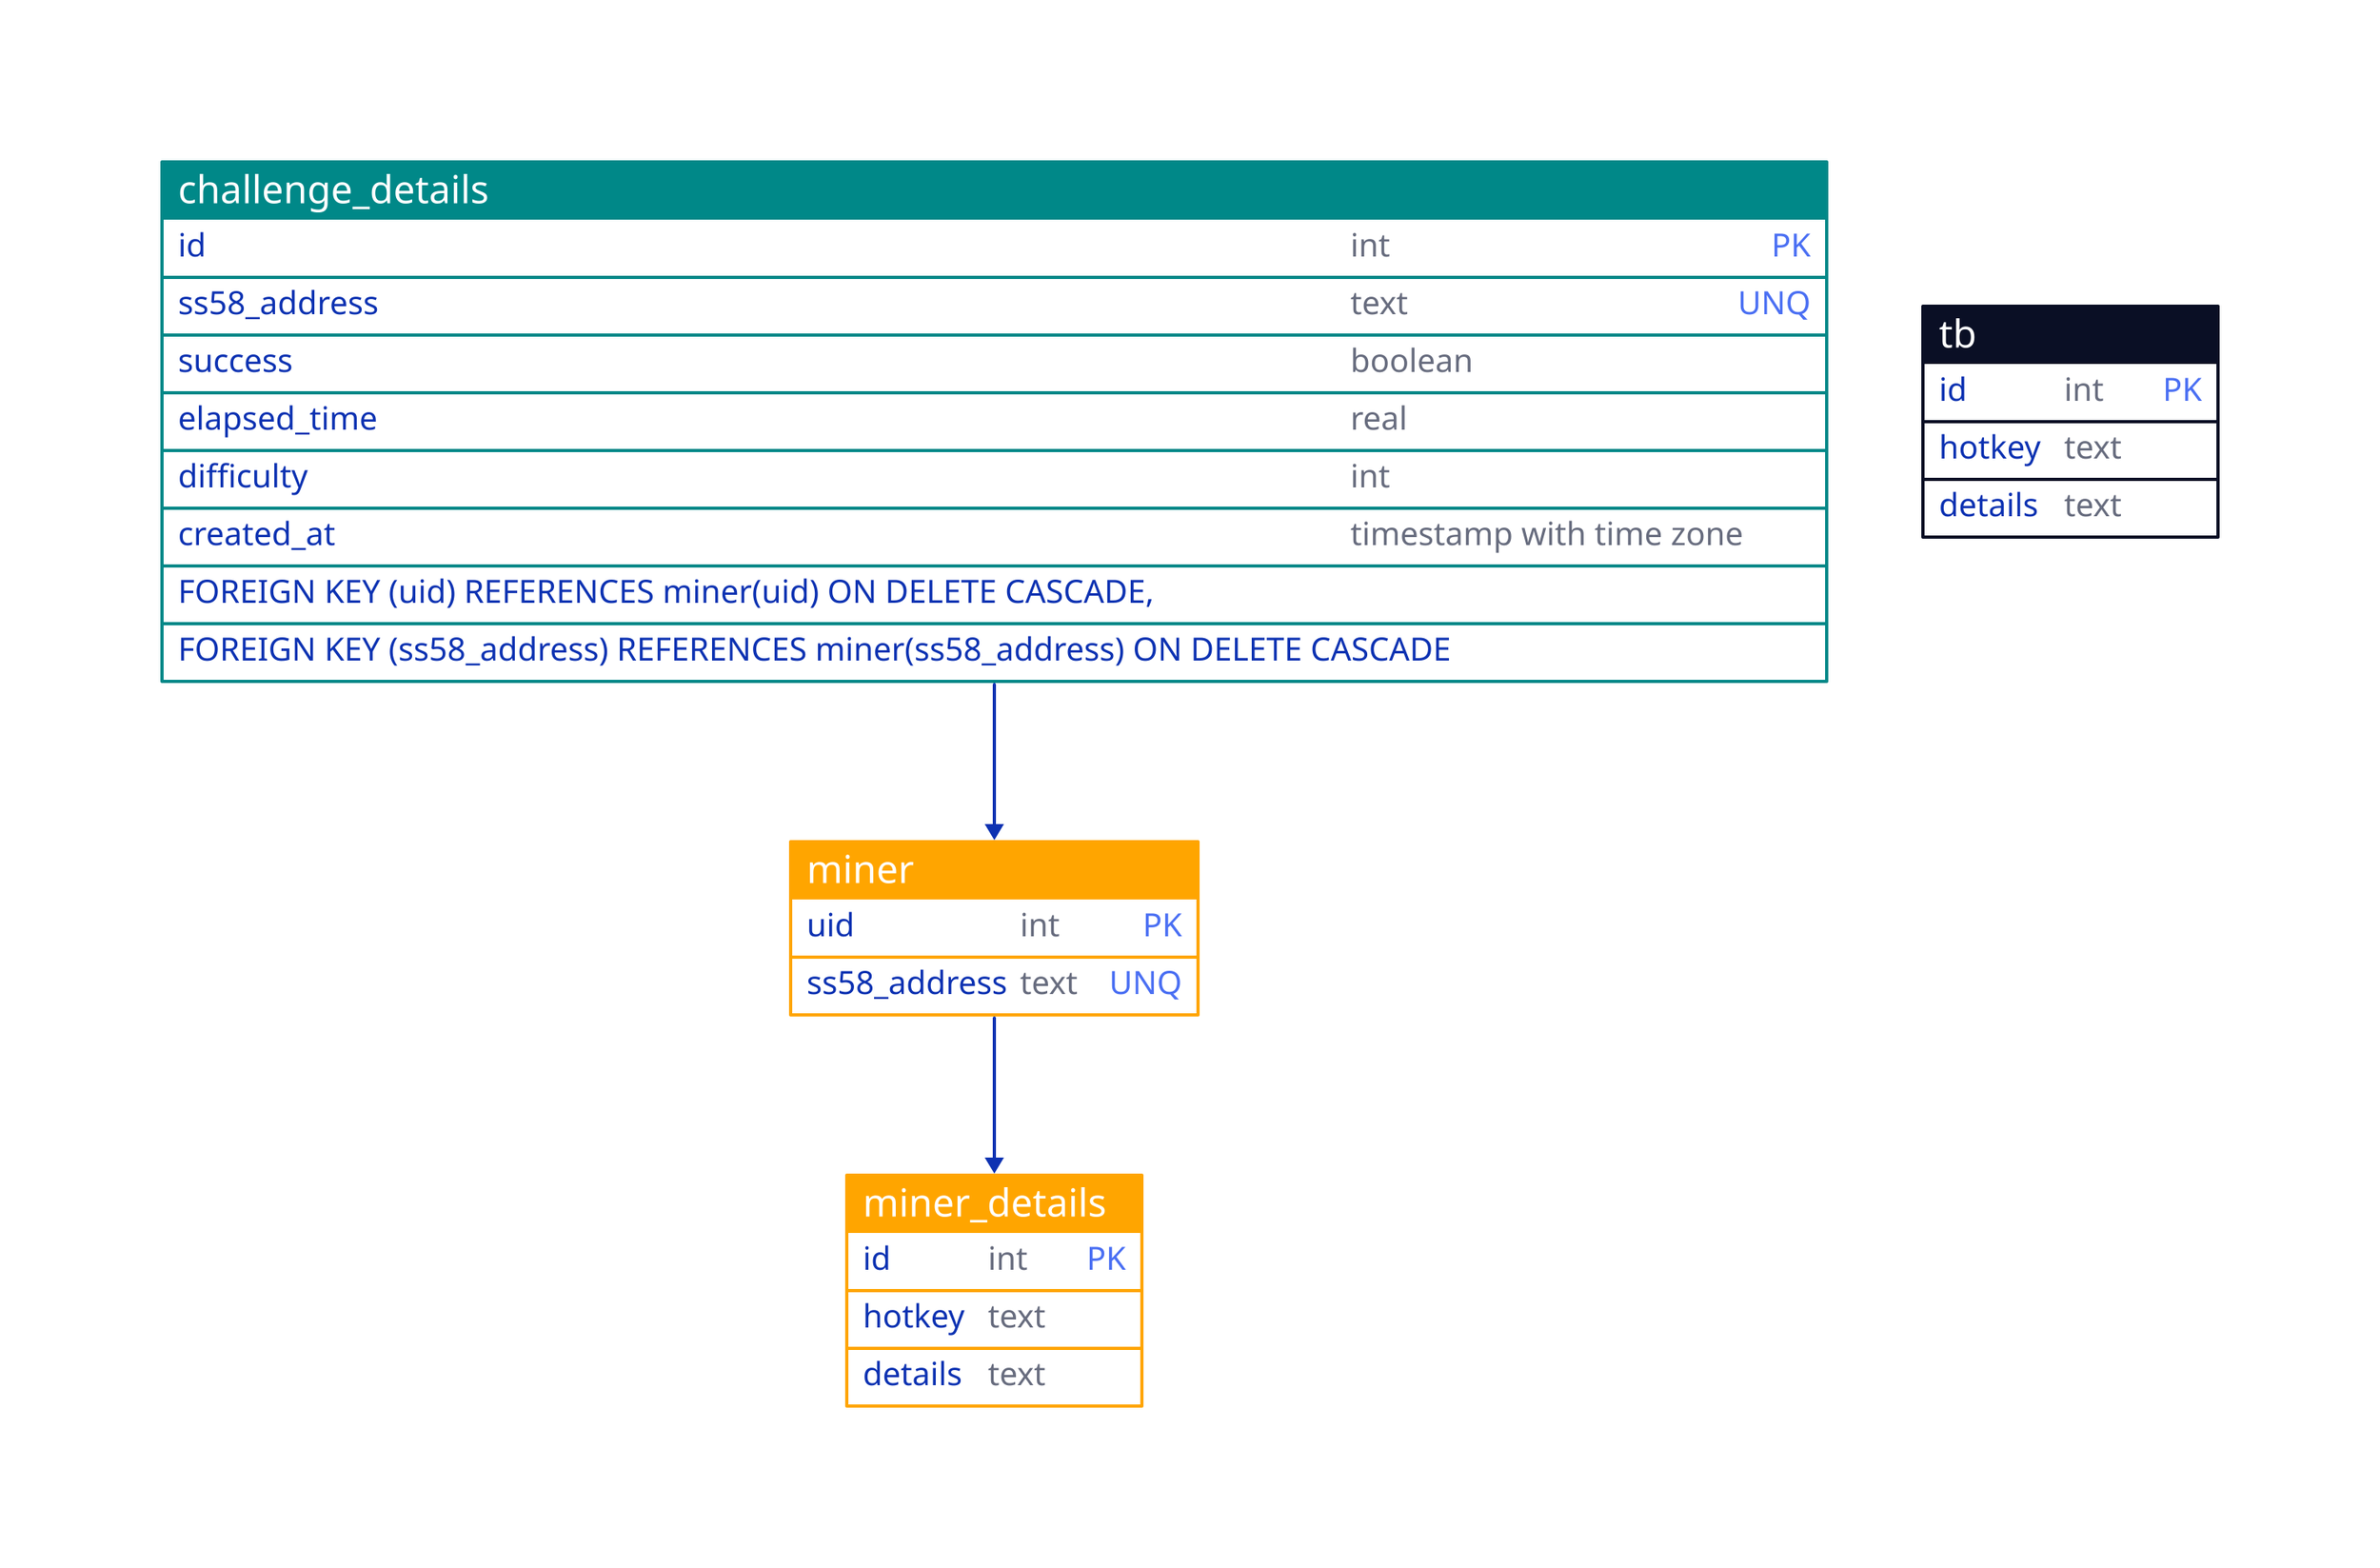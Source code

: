 miner*.style: {
  fill: orange
  #  shadow: true
}

challenge_details.style: {
  fill: "#088"
  #  shadow: true
}

miner -> miner_details

miner: {
  shape: sql_table
  uid: int {constraint: primary_key}
  ss58_address: text {constraint: unique}
}

miner_details: {
  shape: sql_table
  id: int {constraint: primary_key}
  hotkey: text
  details: text
}

tb: {
  shape: sql_table
  id: int {constraint: primary_key}
  hotkey: text
  details: text
}

challenge_details: {
  shape: sql_table
  id: int {constraint: primary_key}
  ss58_address: text {constraint: unique}
  success: boolean
  elapsed_time: real
  difficulty: int
  created_at: timestamp with time zone

  FOREIGN KEY (uid) REFERENCES miner(uid) ON DELETE CASCADE,
  FOREIGN KEY (ss58_address) REFERENCES miner(ss58_address) ON DELETE CASCADE
}

challenge_details -> miner
